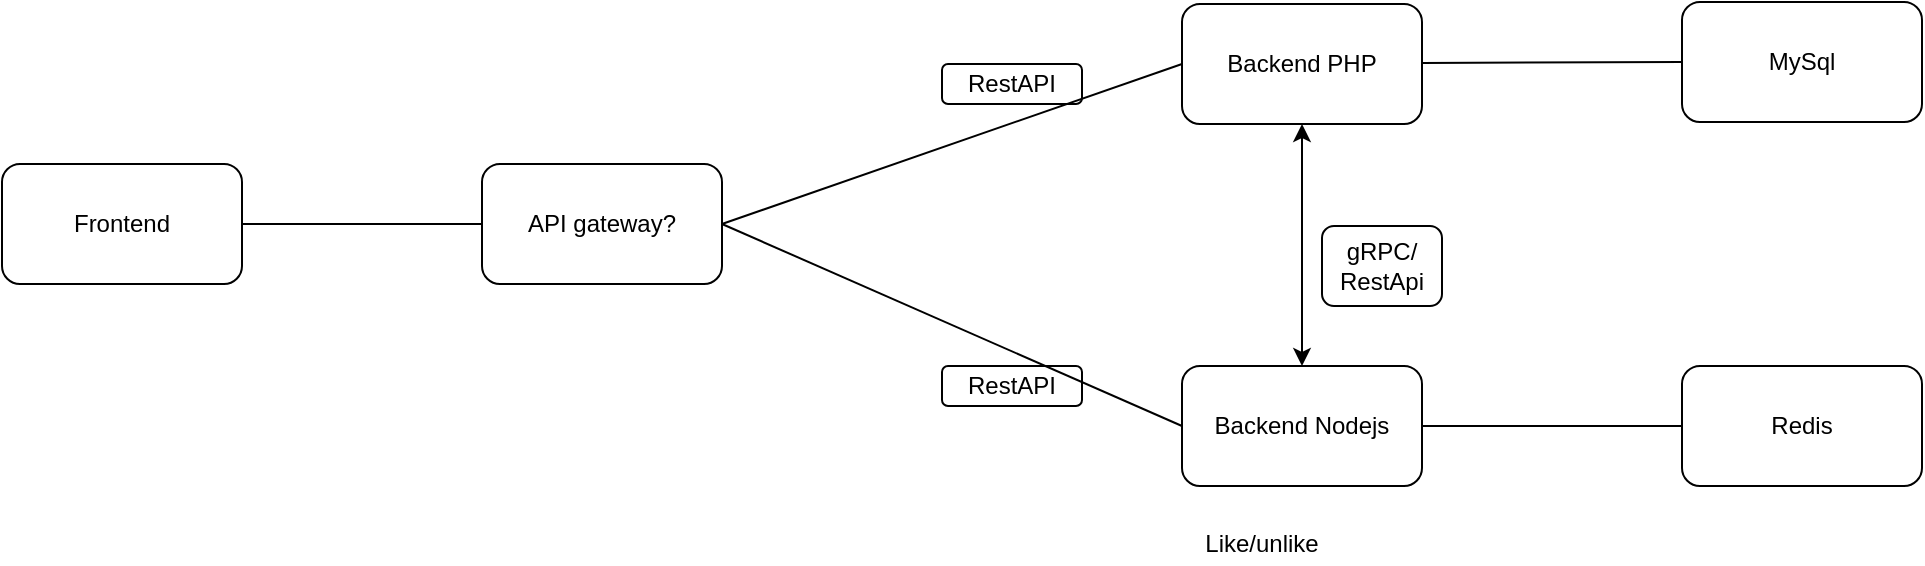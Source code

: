 <mxfile version="10.6.7" type="github"><diagram name="Page-1" id="8ce9d11a-91a2-4d17-14d8-a56ed91bf033"><mxGraphModel dx="1394" dy="715" grid="1" gridSize="10" guides="1" tooltips="1" connect="1" arrows="1" fold="1" page="1" pageScale="1" pageWidth="1100" pageHeight="850" background="#ffffff" math="0" shadow="0"><root><mxCell id="0"/><mxCell id="1" parent="0"/><mxCell id="nc8rwodEa4nzCgnYRl1D-1" value="Frontend&lt;br&gt;" style="rounded=1;whiteSpace=wrap;html=1;" vertex="1" parent="1"><mxGeometry x="80" y="340" width="120" height="60" as="geometry"/></mxCell><mxCell id="nc8rwodEa4nzCgnYRl1D-2" value="API gateway?&lt;br&gt;" style="rounded=1;whiteSpace=wrap;html=1;" vertex="1" parent="1"><mxGeometry x="320" y="340" width="120" height="60" as="geometry"/></mxCell><mxCell id="nc8rwodEa4nzCgnYRl1D-3" value="RestAPI" style="rounded=1;whiteSpace=wrap;html=1;" vertex="1" parent="1"><mxGeometry x="550" y="290" width="70" height="20" as="geometry"/></mxCell><mxCell id="nc8rwodEa4nzCgnYRl1D-4" value="Backend PHP" style="rounded=1;whiteSpace=wrap;html=1;" vertex="1" parent="1"><mxGeometry x="670" y="260" width="120" height="60" as="geometry"/></mxCell><mxCell id="nc8rwodEa4nzCgnYRl1D-5" value="RestAPI" style="rounded=1;whiteSpace=wrap;html=1;" vertex="1" parent="1"><mxGeometry x="550" y="441" width="70" height="20" as="geometry"/></mxCell><mxCell id="nc8rwodEa4nzCgnYRl1D-6" value="Backend Nodejs&lt;br&gt;" style="rounded=1;whiteSpace=wrap;html=1;" vertex="1" parent="1"><mxGeometry x="670" y="441" width="120" height="60" as="geometry"/></mxCell><mxCell id="nc8rwodEa4nzCgnYRl1D-9" value="gRPC/ RestApi&lt;br&gt;" style="rounded=1;whiteSpace=wrap;html=1;" vertex="1" parent="1"><mxGeometry x="740" y="371" width="60" height="40" as="geometry"/></mxCell><mxCell id="nc8rwodEa4nzCgnYRl1D-10" value="MySql" style="rounded=1;whiteSpace=wrap;html=1;" vertex="1" parent="1"><mxGeometry x="920" y="259" width="120" height="60" as="geometry"/></mxCell><mxCell id="nc8rwodEa4nzCgnYRl1D-11" value="Redis" style="rounded=1;whiteSpace=wrap;html=1;" vertex="1" parent="1"><mxGeometry x="920" y="441" width="120" height="60" as="geometry"/></mxCell><mxCell id="nc8rwodEa4nzCgnYRl1D-12" value="" style="endArrow=none;html=1;entryX=0;entryY=0.5;entryDx=0;entryDy=0;exitX=1;exitY=0.5;exitDx=0;exitDy=0;" edge="1" parent="1" source="nc8rwodEa4nzCgnYRl1D-1" target="nc8rwodEa4nzCgnYRl1D-2"><mxGeometry width="50" height="50" relative="1" as="geometry"><mxPoint x="80" y="570" as="sourcePoint"/><mxPoint x="130" y="520" as="targetPoint"/></mxGeometry></mxCell><mxCell id="nc8rwodEa4nzCgnYRl1D-13" value="" style="endArrow=none;html=1;entryX=0;entryY=0.5;entryDx=0;entryDy=0;exitX=1;exitY=0.5;exitDx=0;exitDy=0;" edge="1" parent="1" source="nc8rwodEa4nzCgnYRl1D-2" target="nc8rwodEa4nzCgnYRl1D-4"><mxGeometry width="50" height="50" relative="1" as="geometry"><mxPoint x="80" y="570" as="sourcePoint"/><mxPoint x="130" y="520" as="targetPoint"/></mxGeometry></mxCell><mxCell id="nc8rwodEa4nzCgnYRl1D-14" value="" style="endArrow=none;html=1;entryX=0;entryY=0.5;entryDx=0;entryDy=0;exitX=1;exitY=0.5;exitDx=0;exitDy=0;" edge="1" parent="1" source="nc8rwodEa4nzCgnYRl1D-2" target="nc8rwodEa4nzCgnYRl1D-6"><mxGeometry width="50" height="50" relative="1" as="geometry"><mxPoint x="440" y="477" as="sourcePoint"/><mxPoint x="600" y="405" as="targetPoint"/></mxGeometry></mxCell><mxCell id="nc8rwodEa4nzCgnYRl1D-18" value="" style="endArrow=none;html=1;entryX=0;entryY=0.5;entryDx=0;entryDy=0;exitX=1;exitY=0.5;exitDx=0;exitDy=0;" edge="1" parent="1" target="nc8rwodEa4nzCgnYRl1D-10"><mxGeometry width="50" height="50" relative="1" as="geometry"><mxPoint x="790" y="289.5" as="sourcePoint"/><mxPoint x="910" y="289.5" as="targetPoint"/></mxGeometry></mxCell><mxCell id="nc8rwodEa4nzCgnYRl1D-22" value="" style="endArrow=none;html=1;exitX=1;exitY=0.5;exitDx=0;exitDy=0;entryX=0;entryY=0.5;entryDx=0;entryDy=0;" edge="1" parent="1" source="nc8rwodEa4nzCgnYRl1D-6" target="nc8rwodEa4nzCgnYRl1D-11"><mxGeometry width="50" height="50" relative="1" as="geometry"><mxPoint x="840" y="520" as="sourcePoint"/><mxPoint x="890" y="470" as="targetPoint"/></mxGeometry></mxCell><mxCell id="nc8rwodEa4nzCgnYRl1D-23" value="" style="endArrow=classic;startArrow=classic;html=1;entryX=0.5;entryY=1;entryDx=0;entryDy=0;exitX=0.5;exitY=0;exitDx=0;exitDy=0;" edge="1" parent="1" source="nc8rwodEa4nzCgnYRl1D-6" target="nc8rwodEa4nzCgnYRl1D-4"><mxGeometry width="50" height="50" relative="1" as="geometry"><mxPoint x="80" y="570" as="sourcePoint"/><mxPoint x="730" y="340" as="targetPoint"/></mxGeometry></mxCell><mxCell id="nc8rwodEa4nzCgnYRl1D-25" value="Like/unlike&lt;br&gt;" style="text;html=1;strokeColor=none;fillColor=none;align=center;verticalAlign=middle;whiteSpace=wrap;rounded=0;" vertex="1" parent="1"><mxGeometry x="690" y="520" width="40" height="20" as="geometry"/></mxCell></root></mxGraphModel></diagram></mxfile>